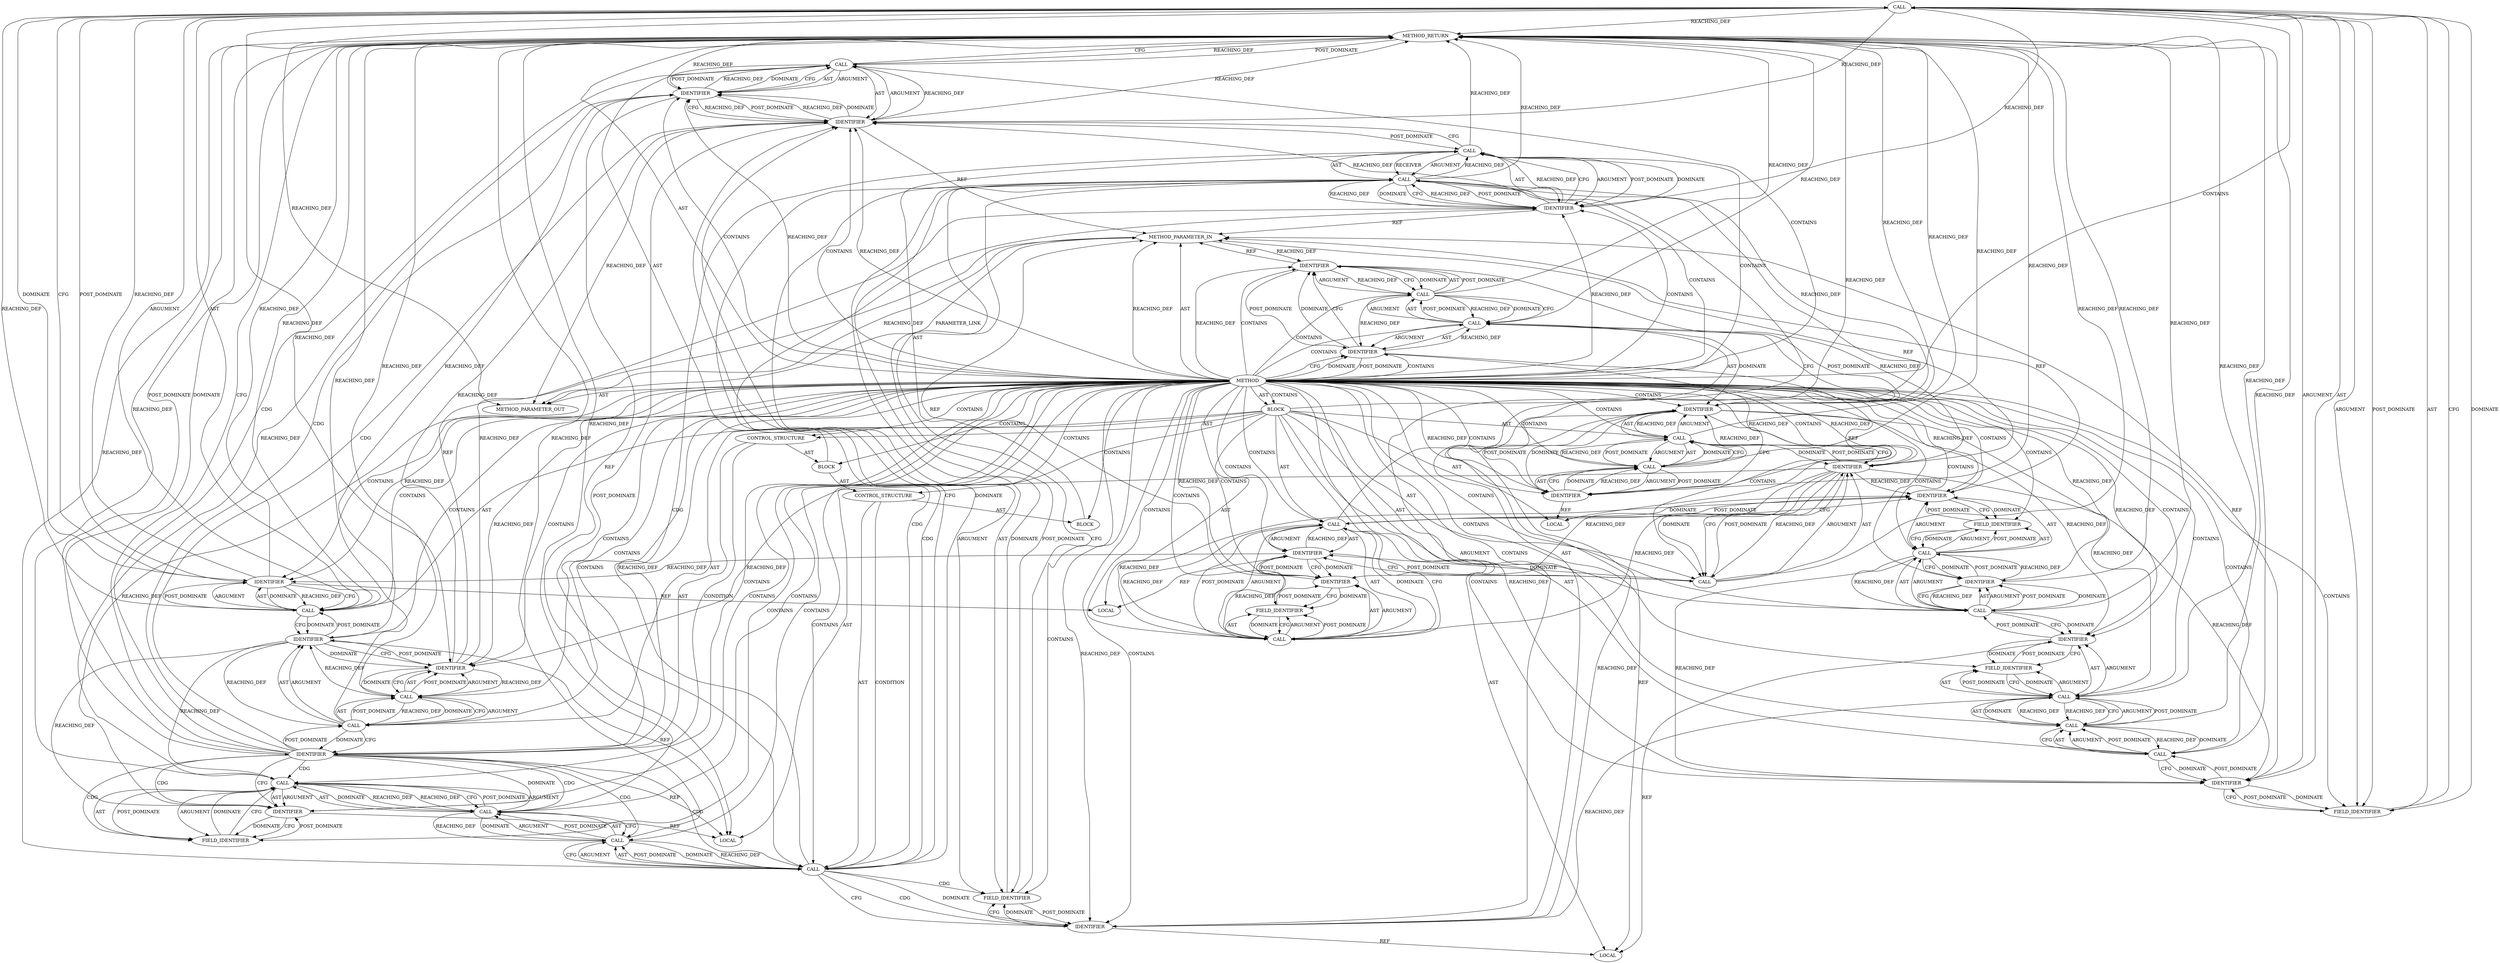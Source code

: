 digraph {
  17520 [label=CALL ORDER=1 ARGUMENT_INDEX=1 CODE="sk->sk_allocation" COLUMN_NUMBER=2 METHOD_FULL_NAME="<operator>.indirectFieldAccess" LINE_NUMBER=2439 TYPE_FULL_NAME="<empty>" DISPATCH_TYPE="STATIC_DISPATCH" SIGNATURE="" NAME="<operator>.indirectFieldAccess"]
  17535 [label=CALL ORDER=1 ARGUMENT_INDEX=1 CODE="psock->ingress_msg" COLUMN_NUMBER=20 METHOD_FULL_NAME="<operator>.indirectFieldAccess" LINE_NUMBER=2443 TYPE_FULL_NAME="<empty>" DISPATCH_TYPE="STATIC_DISPATCH" SIGNATURE="" NAME="<operator>.indirectFieldAccess"]
  17511 [label=IDENTIFIER ORDER=1 ARGUMENT_INDEX=1 CODE="sk" COLUMN_NUMBER=2 LINE_NUMBER=2437 TYPE_FULL_NAME="sock*" NAME="sk"]
  17533 [label=CALL ORDER=1 ARGUMENT_INDEX=1 CODE="list_empty(&psock->ingress_msg)" COLUMN_NUMBER=8 METHOD_FULL_NAME="list_empty" LINE_NUMBER=2443 TYPE_FULL_NAME="<empty>" DISPATCH_TYPE="STATIC_DISPATCH" SIGNATURE="" NAME="list_empty"]
  17510 [label=CALL ORDER=1 ARGUMENT_INDEX=1 CODE="sk->sk_allocation" COLUMN_NUMBER=2 METHOD_FULL_NAME="<operator>.indirectFieldAccess" LINE_NUMBER=2437 TYPE_FULL_NAME="<empty>" DISPATCH_TYPE="STATIC_DISPATCH" SIGNATURE="" NAME="<operator>.indirectFieldAccess"]
  17534 [label=CALL ORDER=1 ARGUMENT_INDEX=1 CODE="&psock->ingress_msg" COLUMN_NUMBER=19 METHOD_FULL_NAME="<operator>.addressOf" LINE_NUMBER=2443 TYPE_FULL_NAME="<empty>" DISPATCH_TYPE="STATIC_DISPATCH" SIGNATURE="" NAME="<operator>.addressOf"]
  17500 [label=LOCAL ORDER=5 CODE="struct sk_psock* psock" COLUMN_NUMBER=18 LINE_NUMBER=2431 TYPE_FULL_NAME="sk_psock*" NAME="psock"]
  17536 [label=IDENTIFIER ORDER=1 ARGUMENT_INDEX=1 CODE="psock" COLUMN_NUMBER=20 LINE_NUMBER=2443 TYPE_FULL_NAME="sk_psock*" NAME="psock"]
  17493 [label=CALL ORDER=2 ARGUMENT_INDEX=2 CODE="tls_get_ctx(sk)" COLUMN_NUMBER=32 METHOD_FULL_NAME="tls_get_ctx" LINE_NUMBER=2429 TYPE_FULL_NAME="<empty>" DISPATCH_TYPE="STATIC_DISPATCH" SIGNATURE="" NAME="tls_get_ctx"]
  17509 [label=CALL ORDER=9 ARGUMENT_INDEX=-1 CODE="sk->sk_allocation = GFP_ATOMIC" COLUMN_NUMBER=2 METHOD_FULL_NAME="<operator>.assignment" LINE_NUMBER=2437 TYPE_FULL_NAME="<empty>" DISPATCH_TYPE="STATIC_DISPATCH" SIGNATURE="" NAME="<operator>.assignment"]
  17547 [label=METHOD_RETURN ORDER=3 CODE="RET" COLUMN_NUMBER=1 LINE_NUMBER=2427 TYPE_FULL_NAME="void" EVALUATION_STRATEGY="BY_VALUE"]
  17541 [label=IDENTIFIER ORDER=1 ARGUMENT_INDEX=1 CODE="ctx" COLUMN_NUMBER=4 LINE_NUMBER=2444 TYPE_FULL_NAME="tls_sw_context_rx*" NAME="ctx"]
  17496 [label=CALL ORDER=4 ARGUMENT_INDEX=-1 CODE="*ctx = tls_sw_ctx_rx(tls_ctx)" COLUMN_NUMBER=27 METHOD_FULL_NAME="<operator>.assignment" LINE_NUMBER=2430 TYPE_FULL_NAME="<empty>" DISPATCH_TYPE="STATIC_DISPATCH" SIGNATURE="" NAME="<operator>.assignment"]
  17517 [label=IDENTIFIER ORDER=1 ARGUMENT_INDEX=1 CODE="ctx" COLUMN_NUMBER=23 LINE_NUMBER=2438 TYPE_FULL_NAME="tls_sw_context_rx*" NAME="ctx"]
  17501 [label=LOCAL ORDER=6 CODE="gfp_t alloc_save" COLUMN_NUMBER=8 LINE_NUMBER=2432 TYPE_FULL_NAME="gfp_t" NAME="alloc_save"]
  17515 [label=CALL ORDER=1 ARGUMENT_INDEX=1 CODE="&ctx->strp" COLUMN_NUMBER=22 METHOD_FULL_NAME="<operator>.addressOf" LINE_NUMBER=2438 TYPE_FULL_NAME="<empty>" DISPATCH_TYPE="STATIC_DISPATCH" SIGNATURE="" NAME="<operator>.addressOf"]
  17502 [label=CALL ORDER=7 ARGUMENT_INDEX=-1 CODE="trace_sk_data_ready(sk)" COLUMN_NUMBER=2 METHOD_FULL_NAME="trace_sk_data_ready" LINE_NUMBER=2434 TYPE_FULL_NAME="<empty>" DISPATCH_TYPE="STATIC_DISPATCH" SIGNATURE="" NAME="trace_sk_data_ready"]
  17499 [label=IDENTIFIER ORDER=1 ARGUMENT_INDEX=1 CODE="tls_ctx" COLUMN_NUMBER=48 LINE_NUMBER=2430 TYPE_FULL_NAME="tls_context*" NAME="tls_ctx"]
  17526 [label=CALL ORDER=2 ARGUMENT_INDEX=2 CODE="sk_psock_get(sk)" COLUMN_NUMBER=10 METHOD_FULL_NAME="sk_psock_get" LINE_NUMBER=2441 TYPE_FULL_NAME="<empty>" DISPATCH_TYPE="STATIC_DISPATCH" SIGNATURE="" NAME="sk_psock_get"]
  17545 [label=IDENTIFIER ORDER=1 ARGUMENT_INDEX=1 CODE="sk" COLUMN_NUMBER=16 LINE_NUMBER=2445 TYPE_FULL_NAME="sock*" NAME="sk"]
  17506 [label=CALL ORDER=2 ARGUMENT_INDEX=2 CODE="sk->sk_allocation" COLUMN_NUMBER=15 METHOD_FULL_NAME="<operator>.indirectFieldAccess" LINE_NUMBER=2436 TYPE_FULL_NAME="<empty>" DISPATCH_TYPE="STATIC_DISPATCH" SIGNATURE="" NAME="<operator>.indirectFieldAccess"]
  17537 [label=FIELD_IDENTIFIER ORDER=2 ARGUMENT_INDEX=2 CODE="ingress_msg" COLUMN_NUMBER=20 LINE_NUMBER=2443 CANONICAL_NAME="ingress_msg"]
  17538 [label=BLOCK ORDER=2 ARGUMENT_INDEX=-1 CODE="<empty>" COLUMN_NUMBER=4 LINE_NUMBER=2444 TYPE_FULL_NAME="void"]
  17532 [label=CALL ORDER=1 ARGUMENT_INDEX=-1 CODE="!list_empty(&psock->ingress_msg)" COLUMN_NUMBER=7 METHOD_FULL_NAME="<operator>.logicalNot" LINE_NUMBER=2443 TYPE_FULL_NAME="<empty>" DISPATCH_TYPE="STATIC_DISPATCH" SIGNATURE="" NAME="<operator>.logicalNot"]
  17492 [label=IDENTIFIER ORDER=1 ARGUMENT_INDEX=1 CODE="tls_ctx" COLUMN_NUMBER=22 LINE_NUMBER=2429 TYPE_FULL_NAME="tls_context*" NAME="tls_ctx"]
  17488 [label=METHOD_PARAMETER_IN ORDER=1 CODE="struct sock *sk" IS_VARIADIC=false COLUMN_NUMBER=28 LINE_NUMBER=2427 TYPE_FULL_NAME="sock*" EVALUATION_STRATEGY="BY_VALUE" INDEX=1 NAME="sk"]
  17527 [label=IDENTIFIER ORDER=1 ARGUMENT_INDEX=1 CODE="sk" COLUMN_NUMBER=23 LINE_NUMBER=2441 TYPE_FULL_NAME="sock*" NAME="sk"]
  17494 [label=IDENTIFIER ORDER=1 ARGUMENT_INDEX=1 CODE="sk" COLUMN_NUMBER=44 LINE_NUMBER=2429 TYPE_FULL_NAME="sock*" NAME="sk"]
  17514 [label=CALL ORDER=10 ARGUMENT_INDEX=-1 CODE="tls_strp_data_ready(&ctx->strp)" COLUMN_NUMBER=2 METHOD_FULL_NAME="tls_strp_data_ready" LINE_NUMBER=2438 TYPE_FULL_NAME="<empty>" DISPATCH_TYPE="STATIC_DISPATCH" SIGNATURE="" NAME="tls_strp_data_ready"]
  17505 [label=IDENTIFIER ORDER=1 ARGUMENT_INDEX=1 CODE="alloc_save" COLUMN_NUMBER=2 LINE_NUMBER=2436 TYPE_FULL_NAME="gfp_t" NAME="alloc_save"]
  17543 [label=IDENTIFIER ORDER=2 ARGUMENT_INDEX=1 CODE="sk" COLUMN_NUMBER=26 LINE_NUMBER=2444 TYPE_FULL_NAME="sock*" NAME="sk"]
  17516 [label=CALL ORDER=1 ARGUMENT_INDEX=1 CODE="ctx->strp" COLUMN_NUMBER=23 METHOD_FULL_NAME="<operator>.indirectFieldAccess" LINE_NUMBER=2438 TYPE_FULL_NAME="<empty>" DISPATCH_TYPE="STATIC_DISPATCH" SIGNATURE="" NAME="<operator>.indirectFieldAccess"]
  17522 [label=FIELD_IDENTIFIER ORDER=2 ARGUMENT_INDEX=2 CODE="sk_allocation" COLUMN_NUMBER=2 LINE_NUMBER=2439 CANONICAL_NAME="sk_allocation"]
  17531 [label=CONTROL_STRUCTURE CONTROL_STRUCTURE_TYPE="IF" ORDER=1 PARSER_TYPE_NAME="CASTIfStatement" ARGUMENT_INDEX=-1 CODE="if (!list_empty(&psock->ingress_msg))" COLUMN_NUMBER=3 LINE_NUMBER=2443]
  17491 [label=CALL ORDER=2 ARGUMENT_INDEX=-1 CODE="*tls_ctx = tls_get_ctx(sk)" COLUMN_NUMBER=21 METHOD_FULL_NAME="<operator>.assignment" LINE_NUMBER=2429 TYPE_FULL_NAME="<empty>" DISPATCH_TYPE="STATIC_DISPATCH" SIGNATURE="" NAME="<operator>.assignment"]
  17540 [label=CALL ORDER=1 ARGUMENT_INDEX=0 CODE="ctx->saved_data_ready" COLUMN_NUMBER=4 METHOD_FULL_NAME="<operator>.indirectFieldAccess" LINE_NUMBER=2444 TYPE_FULL_NAME="<empty>" DISPATCH_TYPE="STATIC_DISPATCH" SIGNATURE="" NAME="<operator>.indirectFieldAccess"]
  21699 [label=METHOD_PARAMETER_OUT ORDER=1 CODE="struct sock *sk" IS_VARIADIC=false COLUMN_NUMBER=28 LINE_NUMBER=2427 TYPE_FULL_NAME="sock*" EVALUATION_STRATEGY="BY_VALUE" INDEX=1 NAME="sk"]
  17544 [label=CALL ORDER=2 ARGUMENT_INDEX=-1 CODE="sk_psock_put(sk, psock)" COLUMN_NUMBER=3 METHOD_FULL_NAME="sk_psock_put" LINE_NUMBER=2445 TYPE_FULL_NAME="<empty>" DISPATCH_TYPE="STATIC_DISPATCH" SIGNATURE="" NAME="sk_psock_put"]
  17528 [label=CONTROL_STRUCTURE CONTROL_STRUCTURE_TYPE="IF" ORDER=13 PARSER_TYPE_NAME="CASTIfStatement" ARGUMENT_INDEX=-1 CODE="if (psock)" COLUMN_NUMBER=2 LINE_NUMBER=2442]
  17546 [label=IDENTIFIER ORDER=2 ARGUMENT_INDEX=2 CODE="psock" COLUMN_NUMBER=20 LINE_NUMBER=2445 TYPE_FULL_NAME="sk_psock*" NAME="psock"]
  17530 [label=BLOCK ORDER=2 ARGUMENT_INDEX=-1 CODE="{
		if (!list_empty(&psock->ingress_msg))
			ctx->saved_data_ready(sk);
		sk_psock_put(sk, psock);
	}" COLUMN_NUMBER=13 LINE_NUMBER=2442 TYPE_FULL_NAME="void"]
  17524 [label=CALL ORDER=12 ARGUMENT_INDEX=-1 CODE="psock = sk_psock_get(sk)" COLUMN_NUMBER=2 METHOD_FULL_NAME="<operator>.assignment" LINE_NUMBER=2441 TYPE_FULL_NAME="<empty>" DISPATCH_TYPE="STATIC_DISPATCH" SIGNATURE="" NAME="<operator>.assignment"]
  17495 [label=LOCAL ORDER=3 CODE="struct tls_sw_context_rx* ctx" COLUMN_NUMBER=27 LINE_NUMBER=2430 TYPE_FULL_NAME="tls_sw_context_rx*" NAME="ctx"]
  17512 [label=FIELD_IDENTIFIER ORDER=2 ARGUMENT_INDEX=2 CODE="sk_allocation" COLUMN_NUMBER=2 LINE_NUMBER=2437 CANONICAL_NAME="sk_allocation"]
  17523 [label=IDENTIFIER ORDER=2 ARGUMENT_INDEX=2 CODE="alloc_save" COLUMN_NUMBER=22 LINE_NUMBER=2439 TYPE_FULL_NAME="gfp_t" NAME="alloc_save"]
  17542 [label=FIELD_IDENTIFIER ORDER=2 ARGUMENT_INDEX=2 CODE="saved_data_ready" COLUMN_NUMBER=4 LINE_NUMBER=2444 CANONICAL_NAME="saved_data_ready"]
  17497 [label=IDENTIFIER ORDER=1 ARGUMENT_INDEX=1 CODE="ctx" COLUMN_NUMBER=28 LINE_NUMBER=2430 TYPE_FULL_NAME="tls_sw_context_rx*" NAME="ctx"]
  17490 [label=LOCAL ORDER=1 CODE="struct tls_context* tls_ctx" COLUMN_NUMBER=21 LINE_NUMBER=2429 TYPE_FULL_NAME="tls_context*" NAME="tls_ctx"]
  17525 [label=IDENTIFIER ORDER=1 ARGUMENT_INDEX=1 CODE="psock" COLUMN_NUMBER=2 LINE_NUMBER=2441 TYPE_FULL_NAME="sk_psock*" NAME="psock"]
  17518 [label=FIELD_IDENTIFIER ORDER=2 ARGUMENT_INDEX=2 CODE="strp" COLUMN_NUMBER=23 LINE_NUMBER=2438 CANONICAL_NAME="strp"]
  17521 [label=IDENTIFIER ORDER=1 ARGUMENT_INDEX=1 CODE="sk" COLUMN_NUMBER=2 LINE_NUMBER=2439 TYPE_FULL_NAME="sock*" NAME="sk"]
  17508 [label=FIELD_IDENTIFIER ORDER=2 ARGUMENT_INDEX=2 CODE="sk_allocation" COLUMN_NUMBER=15 LINE_NUMBER=2436 CANONICAL_NAME="sk_allocation"]
  17503 [label=IDENTIFIER ORDER=1 ARGUMENT_INDEX=1 CODE="sk" COLUMN_NUMBER=22 LINE_NUMBER=2434 TYPE_FULL_NAME="sock*" NAME="sk"]
  17489 [label=BLOCK ORDER=2 ARGUMENT_INDEX=-1 CODE="{
	struct tls_context *tls_ctx = tls_get_ctx(sk);
	struct tls_sw_context_rx *ctx = tls_sw_ctx_rx(tls_ctx);
	struct sk_psock *psock;
	gfp_t alloc_save;

	trace_sk_data_ready(sk);

	alloc_save = sk->sk_allocation;
	sk->sk_allocation = GFP_ATOMIC;
	tls_strp_data_ready(&ctx->strp);
	sk->sk_allocation = alloc_save;

	psock = sk_psock_get(sk);
	if (psock) {
		if (!list_empty(&psock->ingress_msg))
			ctx->saved_data_ready(sk);
		sk_psock_put(sk, psock);
	}
}" COLUMN_NUMBER=1 LINE_NUMBER=2428 TYPE_FULL_NAME="void"]
  17498 [label=CALL ORDER=2 ARGUMENT_INDEX=2 CODE="tls_sw_ctx_rx(tls_ctx)" COLUMN_NUMBER=34 METHOD_FULL_NAME="tls_sw_ctx_rx" LINE_NUMBER=2430 TYPE_FULL_NAME="<empty>" DISPATCH_TYPE="STATIC_DISPATCH" SIGNATURE="" NAME="tls_sw_ctx_rx"]
  17529 [label=IDENTIFIER ORDER=1 ARGUMENT_INDEX=-1 CODE="psock" COLUMN_NUMBER=6 LINE_NUMBER=2442 TYPE_FULL_NAME="sk_psock*" NAME="psock"]
  17539 [label=CALL ORDER=1 ARGUMENT_INDEX=1 CODE="ctx->saved_data_ready(sk)" COLUMN_NUMBER=4 METHOD_FULL_NAME="tls_sw_context_rx.saved_data_ready" LINE_NUMBER=2444 TYPE_FULL_NAME="<empty>" DISPATCH_TYPE="STATIC_DISPATCH" SIGNATURE="" NAME="saved_data_ready"]
  17504 [label=CALL ORDER=8 ARGUMENT_INDEX=-1 CODE="alloc_save = sk->sk_allocation" COLUMN_NUMBER=2 METHOD_FULL_NAME="<operator>.assignment" LINE_NUMBER=2436 TYPE_FULL_NAME="<empty>" DISPATCH_TYPE="STATIC_DISPATCH" SIGNATURE="" NAME="<operator>.assignment"]
  17513 [label=IDENTIFIER ORDER=2 ARGUMENT_INDEX=2 CODE="GFP_ATOMIC" COLUMN_NUMBER=22 LINE_NUMBER=2437 TYPE_FULL_NAME="ANY" NAME="GFP_ATOMIC"]
  17507 [label=IDENTIFIER ORDER=1 ARGUMENT_INDEX=1 CODE="sk" COLUMN_NUMBER=15 LINE_NUMBER=2436 TYPE_FULL_NAME="sock*" NAME="sk"]
  17487 [label=METHOD COLUMN_NUMBER=1 LINE_NUMBER=2427 COLUMN_NUMBER_END=1 IS_EXTERNAL=false SIGNATURE="void tls_data_ready (sock*)" NAME="tls_data_ready" AST_PARENT_TYPE="TYPE_DECL" AST_PARENT_FULL_NAME="tls_sw.c:<global>" ORDER=52 CODE="static void tls_data_ready(struct sock *sk)
{
	struct tls_context *tls_ctx = tls_get_ctx(sk);
	struct tls_sw_context_rx *ctx = tls_sw_ctx_rx(tls_ctx);
	struct sk_psock *psock;
	gfp_t alloc_save;

	trace_sk_data_ready(sk);

	alloc_save = sk->sk_allocation;
	sk->sk_allocation = GFP_ATOMIC;
	tls_strp_data_ready(&ctx->strp);
	sk->sk_allocation = alloc_save;

	psock = sk_psock_get(sk);
	if (psock) {
		if (!list_empty(&psock->ingress_msg))
			ctx->saved_data_ready(sk);
		sk_psock_put(sk, psock);
	}
}" FULL_NAME="tls_data_ready" LINE_NUMBER_END=2447 FILENAME="tls_sw.c"]
  17519 [label=CALL ORDER=11 ARGUMENT_INDEX=-1 CODE="sk->sk_allocation = alloc_save" COLUMN_NUMBER=2 METHOD_FULL_NAME="<operator>.assignment" LINE_NUMBER=2439 TYPE_FULL_NAME="<empty>" DISPATCH_TYPE="STATIC_DISPATCH" SIGNATURE="" NAME="<operator>.assignment"]
  17487 -> 17522 [label=CONTAINS ]
  17517 -> 17509 [label=POST_DOMINATE ]
  17526 -> 17527 [label=AST ]
  17491 -> 17493 [label=ARGUMENT ]
  17487 -> 17521 [label=CONTAINS ]
  17512 -> 17510 [label=DOMINATE ]
  17507 -> 17505 [label=POST_DOMINATE ]
  17539 -> 17540 [label=AST ]
  17489 -> 17528 [label=AST ]
  17534 -> 17535 [label=POST_DOMINATE ]
  17515 -> 17514 [label=REACHING_DEF VARIABLE="&ctx->strp"]
  17487 -> 17499 [label=REACHING_DEF VARIABLE=""]
  17513 -> 17509 [label=REACHING_DEF VARIABLE="GFP_ATOMIC"]
  17503 -> 17507 [label=REACHING_DEF VARIABLE="sk"]
  17539 -> 17543 [label=AST ]
  17499 -> 17498 [label=CFG ]
  17524 -> 17525 [label=ARGUMENT ]
  17529 -> 17547 [label=CFG ]
  17516 -> 17515 [label=CFG ]
  17544 -> 17547 [label=CFG ]
  17487 -> 17521 [label=REACHING_DEF VARIABLE=""]
  17502 -> 17503 [label=POST_DOMINATE ]
  17526 -> 17524 [label=REACHING_DEF VARIABLE="sk_psock_get(sk)"]
  17546 -> 17544 [label=REACHING_DEF VARIABLE="psock"]
  17487 -> 17543 [label=CONTAINS ]
  17487 -> 17539 [label=CONTAINS ]
  17511 -> 17512 [label=CFG ]
  17510 -> 17521 [label=REACHING_DEF VARIABLE="sk->sk_allocation"]
  17525 -> 17519 [label=POST_DOMINATE ]
  17532 -> 17542 [label=CDG ]
  17503 -> 17521 [label=REACHING_DEF VARIABLE="sk"]
  17487 -> 17515 [label=CONTAINS ]
  17498 -> 17496 [label=DOMINATE ]
  17499 -> 17498 [label=DOMINATE ]
  17487 -> 17537 [label=CONTAINS ]
  17497 -> 17517 [label=REACHING_DEF VARIABLE="ctx"]
  17539 -> 17540 [label=ARGUMENT ]
  17496 -> 17547 [label=REACHING_DEF VARIABLE="*ctx = tls_sw_ctx_rx(tls_ctx)"]
  17499 -> 17547 [label=REACHING_DEF VARIABLE="tls_ctx"]
  17534 -> 17535 [label=ARGUMENT ]
  17497 -> 17540 [label=REACHING_DEF VARIABLE="ctx"]
  17523 -> 17519 [label=DOMINATE ]
  17487 -> 17523 [label=REACHING_DEF VARIABLE=""]
  17509 -> 17510 [label=AST ]
  17487 -> 17491 [label=CONTAINS ]
  17525 -> 17546 [label=REACHING_DEF VARIABLE="psock"]
  17529 -> 17536 [label=CDG ]
  17544 -> 17547 [label=REACHING_DEF VARIABLE="sk_psock_put(sk, psock)"]
  17487 -> 17488 [label=REACHING_DEF VARIABLE=""]
  17487 -> 17507 [label=REACHING_DEF VARIABLE=""]
  17505 -> 17523 [label=REACHING_DEF VARIABLE="alloc_save"]
  17539 -> 17540 [label=RECEIVER ]
  17487 -> 17545 [label=CONTAINS ]
  17505 -> 17502 [label=POST_DOMINATE ]
  17517 -> 17518 [label=CFG ]
  17524 -> 17529 [label=DOMINATE ]
  17509 -> 17513 [label=AST ]
  17508 -> 17507 [label=POST_DOMINATE ]
  17532 -> 17533 [label=ARGUMENT ]
  17526 -> 17524 [label=DOMINATE ]
  17529 -> 17533 [label=CDG ]
  17529 -> 17524 [label=POST_DOMINATE ]
  17506 -> 17504 [label=DOMINATE ]
  17539 -> 17543 [label=ARGUMENT ]
  17494 -> 17493 [label=REACHING_DEF VARIABLE="sk"]
  17520 -> 17545 [label=REACHING_DEF VARIABLE="sk->sk_allocation"]
  17521 -> 17522 [label=DOMINATE ]
  17514 -> 17515 [label=AST ]
  17487 -> 21699 [label=AST ]
  17532 -> 17539 [label=CDG ]
  17487 -> 17503 [label=CONTAINS ]
  17530 -> 17531 [label=AST ]
  17487 -> 17512 [label=CONTAINS ]
  17523 -> 17519 [label=REACHING_DEF VARIABLE="alloc_save"]
  17506 -> 17507 [label=AST ]
  17489 -> 17524 [label=AST ]
  17527 -> 17545 [label=REACHING_DEF VARIABLE="sk"]
  17516 -> 17515 [label=DOMINATE ]
  17492 -> 17490 [label=REF ]
  17525 -> 17527 [label=CFG ]
  17535 -> 17534 [label=DOMINATE ]
  17520 -> 17522 [label=ARGUMENT ]
  17496 -> 17498 [label=POST_DOMINATE ]
  17519 -> 17523 [label=POST_DOMINATE ]
  17503 -> 17511 [label=REACHING_DEF VARIABLE="sk"]
  17503 -> 17502 [label=DOMINATE ]
  17532 -> 17545 [label=DOMINATE ]
  17543 -> 17488 [label=REF ]
  17513 -> 17509 [label=DOMINATE ]
  17502 -> 17505 [label=DOMINATE ]
  17539 -> 17543 [label=POST_DOMINATE ]
  17542 -> 17540 [label=CFG ]
  17546 -> 17500 [label=REF ]
  17532 -> 17541 [label=DOMINATE ]
  17526 -> 17525 [label=REACHING_DEF VARIABLE="sk_psock_get(sk)"]
  17487 -> 17514 [label=CONTAINS ]
  17533 -> 17532 [label=DOMINATE ]
  17533 -> 17547 [label=REACHING_DEF VARIABLE="list_empty(&psock->ingress_msg)"]
  17496 -> 17503 [label=CFG ]
  17487 -> 17525 [label=CONTAINS ]
  17502 -> 17503 [label=ARGUMENT ]
  17487 -> 17527 [label=REACHING_DEF VARIABLE=""]
  17520 -> 17522 [label=POST_DOMINATE ]
  17498 -> 17497 [label=REACHING_DEF VARIABLE="tls_sw_ctx_rx(tls_ctx)"]
  17487 -> 17518 [label=CONTAINS ]
  17487 -> 17513 [label=REACHING_DEF VARIABLE=""]
  17529 -> 17546 [label=CDG ]
  17487 -> 17520 [label=CONTAINS ]
  17507 -> 17488 [label=REF ]
  17546 -> 17544 [label=DOMINATE ]
  17489 -> 17501 [label=AST ]
  17520 -> 17547 [label=REACHING_DEF VARIABLE="sk->sk_allocation"]
  17537 -> 17536 [label=POST_DOMINATE ]
  17507 -> 17508 [label=CFG ]
  17541 -> 17542 [label=CFG ]
  17526 -> 17527 [label=POST_DOMINATE ]
  17534 -> 17535 [label=AST ]
  17518 -> 17516 [label=CFG ]
  17545 -> 17539 [label=POST_DOMINATE ]
  17509 -> 17510 [label=ARGUMENT ]
  17526 -> 17524 [label=CFG ]
  17502 -> 17503 [label=AST ]
  17522 -> 17520 [label=CFG ]
  17497 -> 17516 [label=REACHING_DEF VARIABLE="ctx"]
  17525 -> 17527 [label=DOMINATE ]
  17516 -> 17517 [label=ARGUMENT ]
  17510 -> 17512 [label=ARGUMENT ]
  17543 -> 17539 [label=REACHING_DEF VARIABLE="sk"]
  17531 -> 17538 [label=AST ]
  17487 -> 17492 [label=CONTAINS ]
  17487 -> 17502 [label=CONTAINS ]
  17502 -> 17505 [label=CFG ]
  17497 -> 17495 [label=REF ]
  17532 -> 17545 [label=CFG ]
  17488 -> 17494 [label=REACHING_DEF VARIABLE="sk"]
  17489 -> 17514 [label=AST ]
  17515 -> 17516 [label=ARGUMENT ]
  17514 -> 17547 [label=REACHING_DEF VARIABLE="tls_strp_data_ready(&ctx->strp)"]
  17545 -> 17546 [label=REACHING_DEF VARIABLE="sk"]
  17528 -> 17529 [label=CONDITION ]
  17540 -> 17547 [label=REACHING_DEF VARIABLE="ctx->saved_data_ready"]
  17532 -> 17533 [label=AST ]
  17511 -> 17488 [label=REF ]
  17509 -> 17513 [label=ARGUMENT ]
  17491 -> 17497 [label=CFG ]
  17520 -> 21699 [label=REACHING_DEF VARIABLE="sk->sk_allocation"]
  17491 -> 17493 [label=AST ]
  17516 -> 17518 [label=ARGUMENT ]
  17503 -> 17488 [label=REF ]
  17487 -> 17531 [label=CONTAINS ]
  17529 -> 17547 [label=DOMINATE ]
  17540 -> 17541 [label=AST ]
  17525 -> 17524 [label=REACHING_DEF VARIABLE="psock"]
  17516 -> 17517 [label=AST ]
  17524 -> 17525 [label=AST ]
  17534 -> 17547 [label=REACHING_DEF VARIABLE="&psock->ingress_msg"]
  17526 -> 17527 [label=ARGUMENT ]
  17505 -> 17507 [label=CFG ]
  17491 -> 17492 [label=AST ]
  17529 -> 17535 [label=CDG ]
  17539 -> 17547 [label=REACHING_DEF VARIABLE="ctx->saved_data_ready(sk)"]
  17545 -> 17532 [label=POST_DOMINATE ]
  17544 -> 17546 [label=AST ]
  17516 -> 17541 [label=REACHING_DEF VARIABLE="ctx->strp"]
  17539 -> 17545 [label=CFG ]
  17504 -> 17511 [label=DOMINATE ]
  17487 -> 17488 [label=AST ]
  17497 -> 17499 [label=CFG ]
  17537 -> 17535 [label=DOMINATE ]
  17487 -> 17509 [label=CONTAINS ]
  17519 -> 17547 [label=REACHING_DEF VARIABLE="sk->sk_allocation = alloc_save"]
  17520 -> 17523 [label=DOMINATE ]
  17506 -> 17504 [label=CFG ]
  17540 -> 17542 [label=POST_DOMINATE ]
  17544 -> 17545 [label=ARGUMENT ]
  17545 -> 17488 [label=REF ]
  17521 -> 17488 [label=REF ]
  17498 -> 17496 [label=CFG ]
  17535 -> 17547 [label=REACHING_DEF VARIABLE="psock->ingress_msg"]
  17513 -> 17509 [label=CFG ]
  17517 -> 17518 [label=DOMINATE ]
  17540 -> 17543 [label=REACHING_DEF VARIABLE="ctx->saved_data_ready"]
  17508 -> 17506 [label=CFG ]
  17487 -> 17492 [label=CFG ]
  17491 -> 17497 [label=DOMINATE ]
  17534 -> 17533 [label=CFG ]
  17518 -> 17517 [label=POST_DOMINATE ]
  17518 -> 17516 [label=DOMINATE ]
  17520 -> 17523 [label=CFG ]
  17546 -> 17545 [label=REACHING_DEF VARIABLE="psock"]
  17489 -> 17502 [label=AST ]
  17494 -> 17493 [label=DOMINATE ]
  17487 -> 17547 [label=AST ]
  17487 -> 17545 [label=REACHING_DEF VARIABLE=""]
  17546 -> 17544 [label=CFG ]
  17514 -> 17521 [label=CFG ]
  17487 -> 17524 [label=CONTAINS ]
  17520 -> 17522 [label=AST ]
  17540 -> 17542 [label=ARGUMENT ]
  17487 -> 17498 [label=CONTAINS ]
  17520 -> 17527 [label=REACHING_DEF VARIABLE="sk->sk_allocation"]
  17529 -> 17536 [label=DOMINATE ]
  17523 -> 17519 [label=CFG ]
  17517 -> 17495 [label=REF ]
  17509 -> 17547 [label=REACHING_DEF VARIABLE="sk->sk_allocation = GFP_ATOMIC"]
  17527 -> 17526 [label=REACHING_DEF VARIABLE="sk"]
  17513 -> 17547 [label=REACHING_DEF VARIABLE="GFP_ATOMIC"]
  17511 -> 17504 [label=POST_DOMINATE ]
  17535 -> 17537 [label=AST ]
  17523 -> 17520 [label=POST_DOMINATE ]
  17487 -> 17541 [label=REACHING_DEF VARIABLE=""]
  17527 -> 17526 [label=CFG ]
  17487 -> 17507 [label=CONTAINS ]
  17496 -> 17497 [label=ARGUMENT ]
  17516 -> 17547 [label=REACHING_DEF VARIABLE="ctx->strp"]
  17510 -> 17509 [label=REACHING_DEF VARIABLE="sk->sk_allocation"]
  17487 -> 17489 [label=AST ]
  17487 -> 17530 [label=CONTAINS ]
  17531 -> 17532 [label=AST ]
  17489 -> 17519 [label=AST ]
  17504 -> 17505 [label=ARGUMENT ]
  17520 -> 17543 [label=REACHING_DEF VARIABLE="sk->sk_allocation"]
  17510 -> 17511 [label=AST ]
  17509 -> 17513 [label=POST_DOMINATE ]
  17536 -> 17537 [label=DOMINATE ]
  17544 -> 17545 [label=AST ]
  17487 -> 17494 [label=CONTAINS ]
  17535 -> 17536 [label=ARGUMENT ]
  17504 -> 17511 [label=CFG ]
  17529 -> 17500 [label=REF ]
  17529 -> 17532 [label=CDG ]
  17497 -> 17496 [label=REACHING_DEF VARIABLE="ctx"]
  17487 -> 17546 [label=CONTAINS ]
  17512 -> 17511 [label=POST_DOMINATE ]
  17532 -> 17547 [label=REACHING_DEF VARIABLE="!list_empty(&psock->ingress_msg)"]
  17487 -> 17499 [label=CONTAINS ]
  17540 -> 17543 [label=CFG ]
  17534 -> 17533 [label=REACHING_DEF VARIABLE="&psock->ingress_msg"]
  17493 -> 17494 [label=AST ]
  17497 -> 17547 [label=REACHING_DEF VARIABLE="ctx"]
  17532 -> 17541 [label=CFG ]
  17536 -> 17500 [label=REF ]
  17505 -> 17501 [label=REF ]
  17487 -> 17541 [label=CONTAINS ]
  17487 -> 17538 [label=CONTAINS ]
  17487 -> 17536 [label=REACHING_DEF VARIABLE=""]
  17487 -> 17543 [label=REACHING_DEF VARIABLE=""]
  17493 -> 17492 [label=REACHING_DEF VARIABLE="tls_get_ctx(sk)"]
  17487 -> 17513 [label=CONTAINS ]
  17542 -> 17541 [label=POST_DOMINATE ]
  17487 -> 17494 [label=REACHING_DEF VARIABLE=""]
  17516 -> 17518 [label=AST ]
  17487 -> 17489 [label=CONTAINS ]
  17532 -> 17533 [label=POST_DOMINATE ]
  17498 -> 17496 [label=REACHING_DEF VARIABLE="tls_sw_ctx_rx(tls_ctx)"]
  17513 -> 17510 [label=POST_DOMINATE ]
  17527 -> 17543 [label=REACHING_DEF VARIABLE="sk"]
  17487 -> 17493 [label=CONTAINS ]
  17526 -> 17547 [label=REACHING_DEF VARIABLE="sk_psock_get(sk)"]
  17487 -> 17519 [label=CONTAINS ]
  17535 -> 17537 [label=POST_DOMINATE ]
  17533 -> 17534 [label=ARGUMENT ]
  17492 -> 17494 [label=CFG ]
  17513 -> 17510 [label=REACHING_DEF VARIABLE="GFP_ATOMIC"]
  17532 -> 17541 [label=CDG ]
  17487 -> 17535 [label=CONTAINS ]
  17547 -> 17544 [label=POST_DOMINATE ]
  17534 -> 17533 [label=DOMINATE ]
  17487 -> 17523 [label=CONTAINS ]
  17487 -> 17527 [label=CONTAINS ]
  17506 -> 17511 [label=REACHING_DEF VARIABLE="sk->sk_allocation"]
  17487 -> 17510 [label=CONTAINS ]
  17487 -> 17529 [label=CONTAINS ]
  17493 -> 17491 [label=REACHING_DEF VARIABLE="tls_get_ctx(sk)"]
  17497 -> 17499 [label=DOMINATE ]
  17487 -> 17544 [label=CONTAINS ]
  17503 -> 17502 [label=CFG ]
  17535 -> 17537 [label=ARGUMENT ]
  17492 -> 17499 [label=REACHING_DEF VARIABLE="tls_ctx"]
  17487 -> 17546 [label=REACHING_DEF VARIABLE=""]
  17491 -> 17493 [label=POST_DOMINATE ]
  17487 -> 17508 [label=CONTAINS ]
  17527 -> 17526 [label=DOMINATE ]
  17498 -> 17499 [label=ARGUMENT ]
  17546 -> 17547 [label=REACHING_DEF VARIABLE="psock"]
  17533 -> 17534 [label=POST_DOMINATE ]
  17499 -> 17498 [label=REACHING_DEF VARIABLE="tls_ctx"]
  17522 -> 17520 [label=DOMINATE ]
  17498 -> 17499 [label=AST ]
  17543 -> 17539 [label=CFG ]
  17487 -> 17516 [label=CONTAINS ]
  17487 -> 17536 [label=CONTAINS ]
  17506 -> 17508 [label=ARGUMENT ]
  17523 -> 17501 [label=REF ]
  17505 -> 17504 [label=REACHING_DEF VARIABLE="alloc_save"]
  17487 -> 17534 [label=CONTAINS ]
  17538 -> 17539 [label=AST ]
  17504 -> 17506 [label=POST_DOMINATE ]
  17494 -> 17493 [label=CFG ]
  17514 -> 17515 [label=ARGUMENT ]
  17529 -> 17545 [label=CDG ]
  17523 -> 17520 [label=REACHING_DEF VARIABLE="alloc_save"]
  17540 -> 17543 [label=DOMINATE ]
  17516 -> 17515 [label=REACHING_DEF VARIABLE="ctx->strp"]
  17516 -> 17515 [label=REACHING_DEF VARIABLE="ctx->strp"]
  17487 -> 17505 [label=CONTAINS ]
  17515 -> 17547 [label=REACHING_DEF VARIABLE="&ctx->strp"]
  17541 -> 17542 [label=DOMINATE ]
  17524 -> 17526 [label=ARGUMENT ]
  17503 -> 17506 [label=REACHING_DEF VARIABLE="sk"]
  17502 -> 17547 [label=REACHING_DEF VARIABLE="trace_sk_data_ready(sk)"]
  17487 -> 17492 [label=DOMINATE ]
  17519 -> 17523 [label=ARGUMENT ]
  17532 -> 17540 [label=CDG ]
  17515 -> 17514 [label=DOMINATE ]
  17522 -> 17521 [label=POST_DOMINATE ]
  17509 -> 17517 [label=CFG ]
  17519 -> 17520 [label=AST ]
  17503 -> 17527 [label=REACHING_DEF VARIABLE="sk"]
  17487 -> 17528 [label=CONTAINS ]
  17497 -> 17491 [label=POST_DOMINATE ]
  17543 -> 17545 [label=REACHING_DEF VARIABLE="sk"]
  17489 -> 17490 [label=AST ]
  17487 -> 17511 [label=REACHING_DEF VARIABLE=""]
  17544 -> 17546 [label=ARGUMENT ]
  17519 -> 17520 [label=ARGUMENT ]
  17515 -> 17514 [label=CFG ]
  17533 -> 17532 [label=REACHING_DEF VARIABLE="list_empty(&psock->ingress_msg)"]
  17515 -> 17516 [label=POST_DOMINATE ]
  17487 -> 17540 [label=CONTAINS ]
  17489 -> 17500 [label=AST ]
  17506 -> 17508 [label=POST_DOMINATE ]
  17525 -> 17535 [label=REACHING_DEF VARIABLE="psock"]
  17489 -> 17495 [label=AST ]
  17527 -> 17525 [label=POST_DOMINATE ]
  17535 -> 17534 [label=REACHING_DEF VARIABLE="psock->ingress_msg"]
  17535 -> 17534 [label=REACHING_DEF VARIABLE="psock->ingress_msg"]
  17547 -> 17529 [label=POST_DOMINATE ]
  17537 -> 17535 [label=CFG ]
  17487 -> 17517 [label=REACHING_DEF VARIABLE=""]
  17542 -> 17540 [label=DOMINATE ]
  17489 -> 17504 [label=AST ]
  17545 -> 17544 [label=REACHING_DEF VARIABLE="sk"]
  17524 -> 17547 [label=REACHING_DEF VARIABLE="psock = sk_psock_get(sk)"]
  17529 -> 17536 [label=CFG ]
  17533 -> 17534 [label=AST ]
  17487 -> 17529 [label=REACHING_DEF VARIABLE=""]
  17488 -> 21699 [label=REACHING_DEF VARIABLE="sk"]
  17525 -> 17500 [label=REF ]
  17510 -> 17512 [label=POST_DOMINATE ]
  17529 -> 17537 [label=CDG ]
  17494 -> 17503 [label=REACHING_DEF VARIABLE="sk"]
  17489 -> 17496 [label=AST ]
  17520 -> 17521 [label=ARGUMENT ]
  17532 -> 17543 [label=CDG ]
  17540 -> 17542 [label=AST ]
  17543 -> 17540 [label=REACHING_DEF VARIABLE="sk"]
  17510 -> 17512 [label=AST ]
  17506 -> 17508 [label=AST ]
  17503 -> 17502 [label=REACHING_DEF VARIABLE="sk"]
  17493 -> 17491 [label=DOMINATE ]
  17530 -> 17544 [label=AST ]
  17535 -> 17546 [label=REACHING_DEF VARIABLE="psock->ingress_msg"]
  17504 -> 17547 [label=REACHING_DEF VARIABLE="alloc_save = sk->sk_allocation"]
  17510 -> 17513 [label=CFG ]
  17498 -> 17547 [label=REACHING_DEF VARIABLE="tls_sw_ctx_rx(tls_ctx)"]
  17527 -> 17488 [label=REF ]
  17515 -> 17516 [label=AST ]
  17504 -> 17506 [label=ARGUMENT ]
  17497 -> 17541 [label=REACHING_DEF VARIABLE="ctx"]
  17488 -> 21699 [label=PARAMETER_LINK ]
  17491 -> 17547 [label=REACHING_DEF VARIABLE="*tls_ctx = tls_get_ctx(sk)"]
  17493 -> 17547 [label=REACHING_DEF VARIABLE="tls_get_ctx(sk)"]
  17504 -> 17505 [label=AST ]
  17516 -> 17518 [label=POST_DOMINATE ]
  17487 -> 17497 [label=CONTAINS ]
  17520 -> 17519 [label=REACHING_DEF VARIABLE="sk->sk_allocation"]
  17493 -> 17491 [label=CFG ]
  17545 -> 17547 [label=REACHING_DEF VARIABLE="sk"]
  17496 -> 17497 [label=AST ]
  17499 -> 17497 [label=POST_DOMINATE ]
  17487 -> 17496 [label=CONTAINS ]
  17499 -> 17490 [label=REF ]
  17529 -> 17544 [label=CDG ]
  17541 -> 17495 [label=REF ]
  17520 -> 17521 [label=AST ]
  17528 -> 17529 [label=AST ]
  17492 -> 17491 [label=REACHING_DEF VARIABLE="tls_ctx"]
  17494 -> 17492 [label=POST_DOMINATE ]
  17524 -> 17526 [label=AST ]
  17509 -> 17517 [label=DOMINATE ]
  17507 -> 17508 [label=DOMINATE ]
  17494 -> 17488 [label=REF ]
  17524 -> 17526 [label=POST_DOMINATE ]
  17506 -> 17504 [label=REACHING_DEF VARIABLE="sk->sk_allocation"]
  17496 -> 17503 [label=DOMINATE ]
  17487 -> 17517 [label=CONTAINS ]
  17487 -> 17504 [label=CONTAINS ]
  17505 -> 17507 [label=DOMINATE ]
  17506 -> 17507 [label=ARGUMENT ]
  17496 -> 17498 [label=AST ]
  17487 -> 17526 [label=CONTAINS ]
  17489 -> 17491 [label=AST ]
  17512 -> 17510 [label=CFG ]
  17535 -> 17536 [label=AST ]
  17524 -> 17529 [label=CFG ]
  17510 -> 17511 [label=ARGUMENT ]
  17487 -> 17511 [label=CONTAINS ]
  17508 -> 17506 [label=DOMINATE ]
  17498 -> 17499 [label=POST_DOMINATE ]
  17519 -> 17525 [label=DOMINATE ]
  17487 -> 17542 [label=CONTAINS ]
  17514 -> 17515 [label=POST_DOMINATE ]
  17523 -> 17547 [label=REACHING_DEF VARIABLE="alloc_save"]
  17519 -> 17525 [label=CFG ]
  17543 -> 17539 [label=DOMINATE ]
  17546 -> 17545 [label=POST_DOMINATE ]
  17545 -> 21699 [label=REACHING_DEF VARIABLE="sk"]
  17487 -> 17503 [label=REACHING_DEF VARIABLE=""]
  17531 -> 17532 [label=CONDITION ]
  17540 -> 17539 [label=REACHING_DEF VARIABLE="ctx->saved_data_ready"]
  17545 -> 17546 [label=DOMINATE ]
  17492 -> 17494 [label=DOMINATE ]
  17545 -> 17546 [label=CFG ]
  17529 -> 17534 [label=CDG ]
  17521 -> 17514 [label=POST_DOMINATE ]
  17533 -> 17532 [label=CFG ]
  17491 -> 17492 [label=ARGUMENT ]
  17514 -> 17521 [label=DOMINATE ]
  17540 -> 17541 [label=ARGUMENT ]
  17489 -> 17509 [label=AST ]
  17492 -> 17487 [label=POST_DOMINATE ]
  17535 -> 17534 [label=CFG ]
  17544 -> 17546 [label=POST_DOMINATE ]
  17510 -> 17513 [label=DOMINATE ]
  17493 -> 17494 [label=POST_DOMINATE ]
  17506 -> 17505 [label=REACHING_DEF VARIABLE="sk->sk_allocation"]
  17525 -> 17536 [label=REACHING_DEF VARIABLE="psock"]
  17493 -> 17494 [label=ARGUMENT ]
  17487 -> 17532 [label=CONTAINS ]
  17536 -> 17537 [label=CFG ]
  17521 -> 17522 [label=CFG ]
  17511 -> 17512 [label=DOMINATE ]
  17519 -> 17523 [label=AST ]
  17543 -> 17540 [label=POST_DOMINATE ]
  17487 -> 17533 [label=CONTAINS ]
  17528 -> 17530 [label=AST ]
  17504 -> 17506 [label=AST ]
  17487 -> 17506 [label=CONTAINS ]
  17503 -> 17496 [label=POST_DOMINATE ]
  17496 -> 17498 [label=ARGUMENT ]
}
